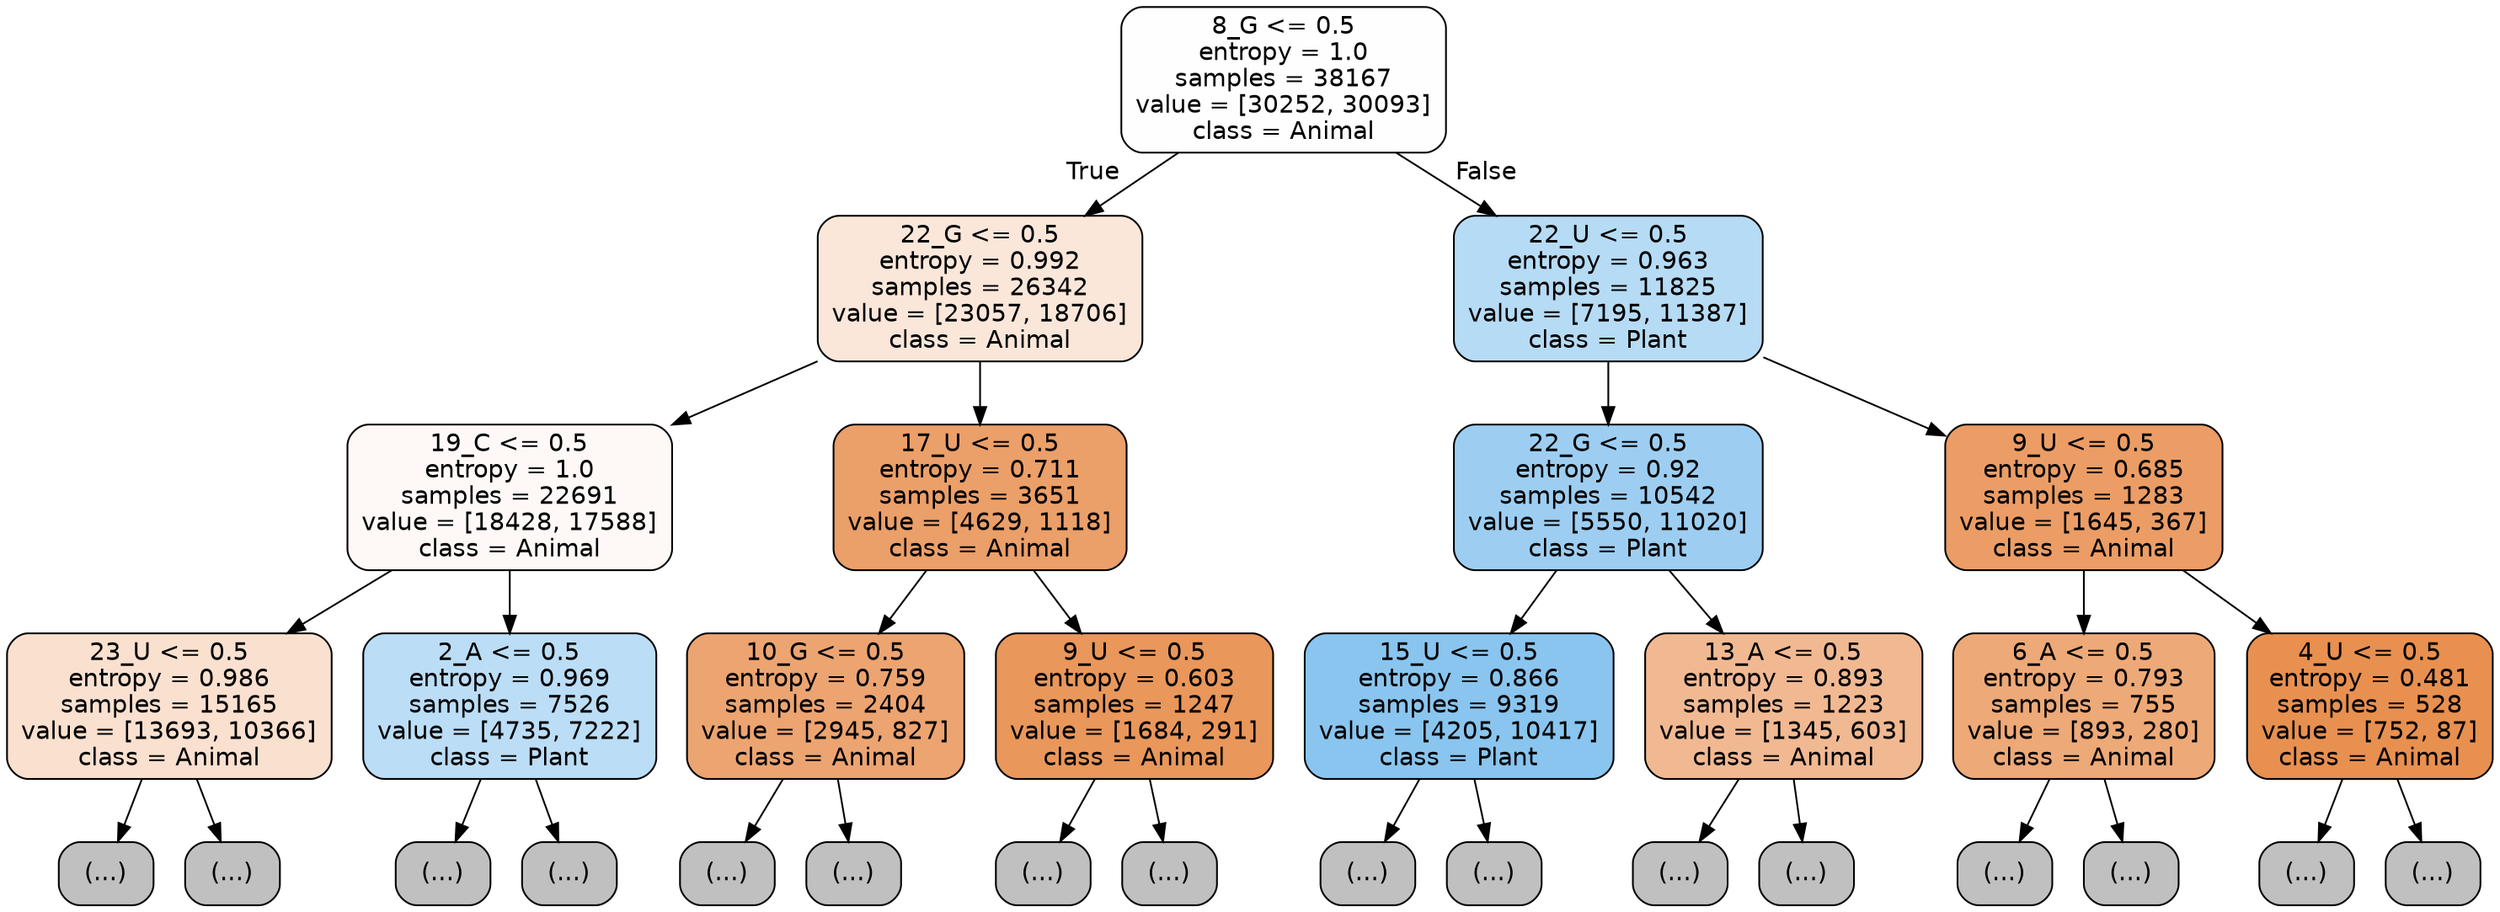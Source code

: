 digraph Tree {
node [shape=box, style="filled, rounded", color="black", fontname="helvetica"] ;
edge [fontname="helvetica"] ;
0 [label="8_G <= 0.5\nentropy = 1.0\nsamples = 38167\nvalue = [30252, 30093]\nclass = Animal", fillcolor="#fffefe"] ;
1 [label="22_G <= 0.5\nentropy = 0.992\nsamples = 26342\nvalue = [23057, 18706]\nclass = Animal", fillcolor="#fae7da"] ;
0 -> 1 [labeldistance=2.5, labelangle=45, headlabel="True"] ;
2 [label="19_C <= 0.5\nentropy = 1.0\nsamples = 22691\nvalue = [18428, 17588]\nclass = Animal", fillcolor="#fef9f6"] ;
1 -> 2 ;
3 [label="23_U <= 0.5\nentropy = 0.986\nsamples = 15165\nvalue = [13693, 10366]\nclass = Animal", fillcolor="#f9e0cf"] ;
2 -> 3 ;
4 [label="(...)", fillcolor="#C0C0C0"] ;
3 -> 4 ;
7761 [label="(...)", fillcolor="#C0C0C0"] ;
3 -> 7761 ;
8046 [label="2_A <= 0.5\nentropy = 0.969\nsamples = 7526\nvalue = [4735, 7222]\nclass = Plant", fillcolor="#bbddf6"] ;
2 -> 8046 ;
8047 [label="(...)", fillcolor="#C0C0C0"] ;
8046 -> 8047 ;
10236 [label="(...)", fillcolor="#C0C0C0"] ;
8046 -> 10236 ;
10939 [label="17_U <= 0.5\nentropy = 0.711\nsamples = 3651\nvalue = [4629, 1118]\nclass = Animal", fillcolor="#eb9f69"] ;
1 -> 10939 ;
10940 [label="10_G <= 0.5\nentropy = 0.759\nsamples = 2404\nvalue = [2945, 827]\nclass = Animal", fillcolor="#eca471"] ;
10939 -> 10940 ;
10941 [label="(...)", fillcolor="#C0C0C0"] ;
10940 -> 10941 ;
11676 [label="(...)", fillcolor="#C0C0C0"] ;
10940 -> 11676 ;
11967 [label="9_U <= 0.5\nentropy = 0.603\nsamples = 1247\nvalue = [1684, 291]\nclass = Animal", fillcolor="#e9975b"] ;
10939 -> 11967 ;
11968 [label="(...)", fillcolor="#C0C0C0"] ;
11967 -> 11968 ;
12243 [label="(...)", fillcolor="#C0C0C0"] ;
11967 -> 12243 ;
12340 [label="22_U <= 0.5\nentropy = 0.963\nsamples = 11825\nvalue = [7195, 11387]\nclass = Plant", fillcolor="#b6dbf5"] ;
0 -> 12340 [labeldistance=2.5, labelangle=-45, headlabel="False"] ;
12341 [label="22_G <= 0.5\nentropy = 0.92\nsamples = 10542\nvalue = [5550, 11020]\nclass = Plant", fillcolor="#9dcef2"] ;
12340 -> 12341 ;
12342 [label="15_U <= 0.5\nentropy = 0.866\nsamples = 9319\nvalue = [4205, 10417]\nclass = Plant", fillcolor="#89c5ef"] ;
12341 -> 12342 ;
12343 [label="(...)", fillcolor="#C0C0C0"] ;
12342 -> 12343 ;
14822 [label="(...)", fillcolor="#C0C0C0"] ;
12342 -> 14822 ;
15777 [label="13_A <= 0.5\nentropy = 0.893\nsamples = 1223\nvalue = [1345, 603]\nclass = Animal", fillcolor="#f1b992"] ;
12341 -> 15777 ;
15778 [label="(...)", fillcolor="#C0C0C0"] ;
15777 -> 15778 ;
16165 [label="(...)", fillcolor="#C0C0C0"] ;
15777 -> 16165 ;
16320 [label="9_U <= 0.5\nentropy = 0.685\nsamples = 1283\nvalue = [1645, 367]\nclass = Animal", fillcolor="#eb9d65"] ;
12340 -> 16320 ;
16321 [label="6_A <= 0.5\nentropy = 0.793\nsamples = 755\nvalue = [893, 280]\nclass = Animal", fillcolor="#eda977"] ;
16320 -> 16321 ;
16322 [label="(...)", fillcolor="#C0C0C0"] ;
16321 -> 16322 ;
16609 [label="(...)", fillcolor="#C0C0C0"] ;
16321 -> 16609 ;
16718 [label="4_U <= 0.5\nentropy = 0.481\nsamples = 528\nvalue = [752, 87]\nclass = Animal", fillcolor="#e89050"] ;
16320 -> 16718 ;
16719 [label="(...)", fillcolor="#C0C0C0"] ;
16718 -> 16719 ;
16816 [label="(...)", fillcolor="#C0C0C0"] ;
16718 -> 16816 ;
}